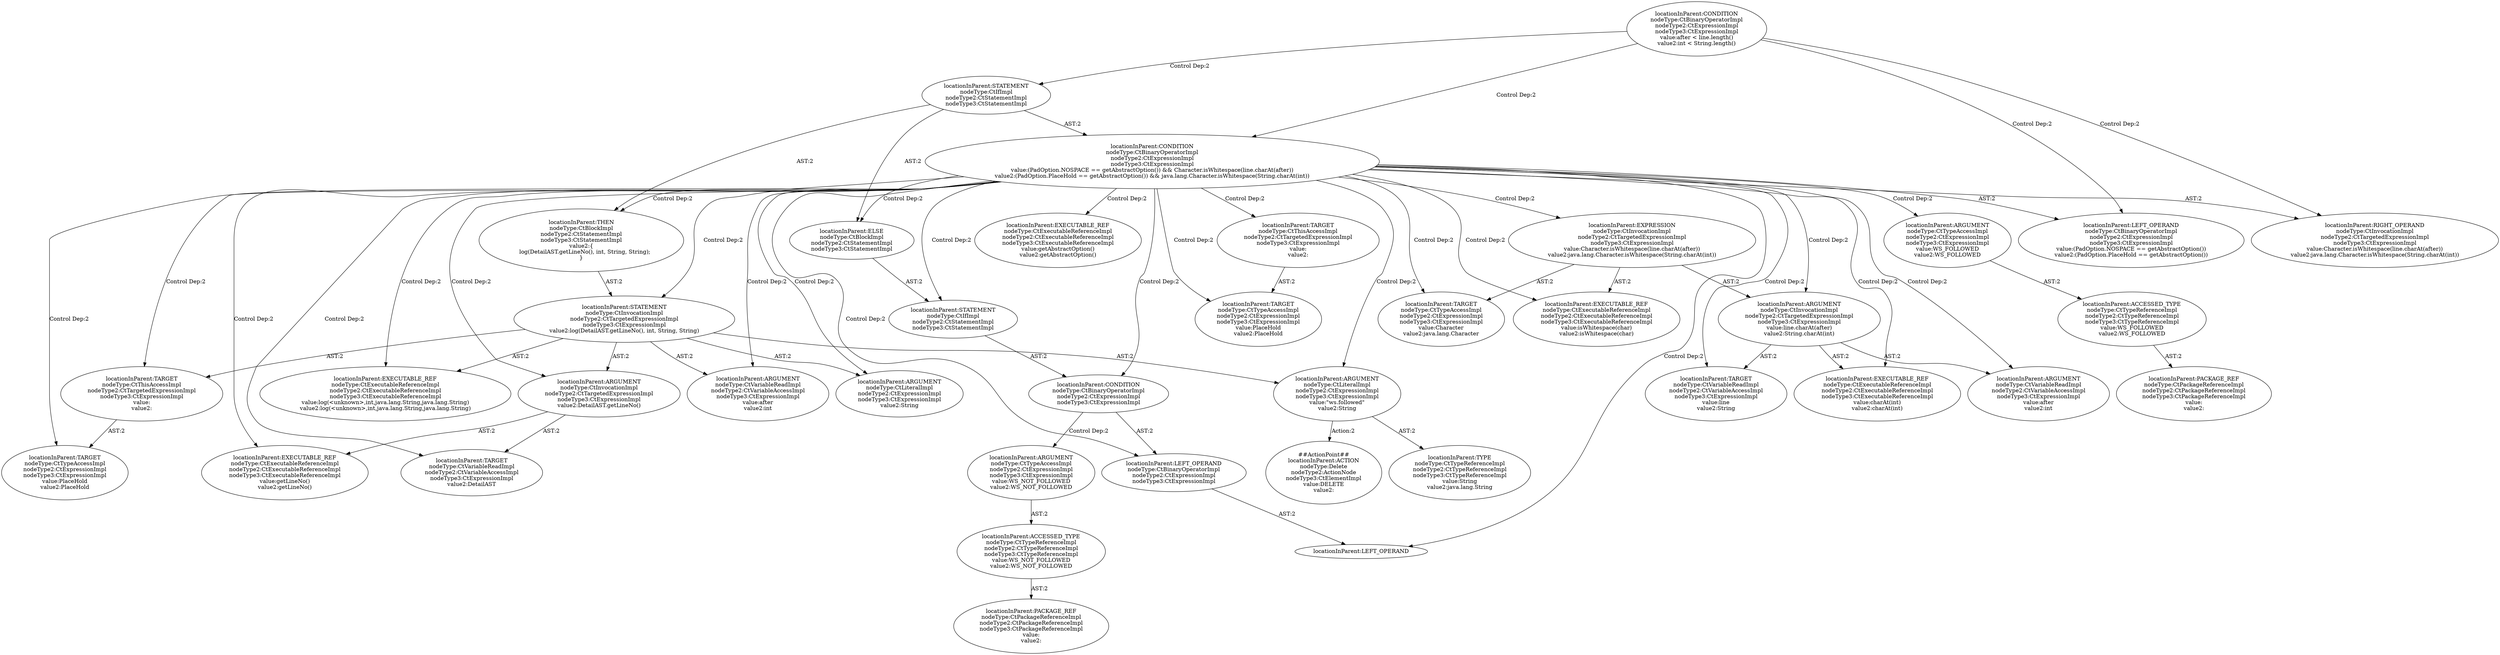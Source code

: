 digraph "Pattern" {
0 [label="##ActionPoint##
locationInParent:ACTION
nodeType:Delete
nodeType2:ActionNode
nodeType3:CtElementImpl
value:DELETE
value2:" shape=ellipse]
1 [label="locationInParent:ARGUMENT
nodeType:CtLiteralImpl
nodeType2:CtExpressionImpl
nodeType3:CtExpressionImpl
value:\"ws.followed\"
value2:String" shape=ellipse]
2 [label="locationInParent:CONDITION
nodeType:CtBinaryOperatorImpl
nodeType2:CtExpressionImpl
nodeType3:CtExpressionImpl
value:(PadOption.NOSPACE == getAbstractOption()) && Character.isWhitespace(line.charAt(after))
value2:(PadOption.PlaceHold == getAbstractOption()) && java.lang.Character.isWhitespace(String.charAt(int))" shape=ellipse]
3 [label="locationInParent:CONDITION
nodeType:CtBinaryOperatorImpl
nodeType2:CtExpressionImpl
nodeType3:CtExpressionImpl
value:after < line.length()
value2:int < String.length()" shape=ellipse]
4 [label="locationInParent:STATEMENT
nodeType:CtIfImpl
nodeType2:CtStatementImpl
nodeType3:CtStatementImpl" shape=ellipse]
5 [label="locationInParent:LEFT_OPERAND
nodeType:CtBinaryOperatorImpl
nodeType2:CtExpressionImpl
nodeType3:CtExpressionImpl
value:(PadOption.NOSPACE == getAbstractOption())
value2:(PadOption.PlaceHold == getAbstractOption())" shape=ellipse]
6 [label="locationInParent:RIGHT_OPERAND
nodeType:CtInvocationImpl
nodeType2:CtTargetedExpressionImpl
nodeType3:CtExpressionImpl
value:Character.isWhitespace(line.charAt(after))
value2:java.lang.Character.isWhitespace(String.charAt(int))" shape=ellipse]
7 [label="locationInParent:THEN
nodeType:CtBlockImpl
nodeType2:CtStatementImpl
nodeType3:CtStatementImpl
value2:\{
    log(DetailAST.getLineNo(), int, String, String);
\}" shape=ellipse]
8 [label="locationInParent:STATEMENT
nodeType:CtInvocationImpl
nodeType2:CtTargetedExpressionImpl
nodeType3:CtExpressionImpl
value2:log(DetailAST.getLineNo(), int, String, String)" shape=ellipse]
9 [label="locationInParent:EXECUTABLE_REF
nodeType:CtExecutableReferenceImpl
nodeType2:CtExecutableReferenceImpl
nodeType3:CtExecutableReferenceImpl
value:log(<unknown>,int,java.lang.String,java.lang.String)
value2:log(<unknown>,int,java.lang.String,java.lang.String)" shape=ellipse]
10 [label="locationInParent:TARGET
nodeType:CtThisAccessImpl
nodeType2:CtTargetedExpressionImpl
nodeType3:CtExpressionImpl
value:
value2:" shape=ellipse]
11 [label="locationInParent:TARGET
nodeType:CtTypeAccessImpl
nodeType2:CtExpressionImpl
nodeType3:CtExpressionImpl
value:PlaceHold
value2:PlaceHold" shape=ellipse]
12 [label="locationInParent:ARGUMENT
nodeType:CtInvocationImpl
nodeType2:CtTargetedExpressionImpl
nodeType3:CtExpressionImpl
value2:DetailAST.getLineNo()" shape=ellipse]
13 [label="locationInParent:EXECUTABLE_REF
nodeType:CtExecutableReferenceImpl
nodeType2:CtExecutableReferenceImpl
nodeType3:CtExecutableReferenceImpl
value:getLineNo()
value2:getLineNo()" shape=ellipse]
14 [label="locationInParent:TARGET
nodeType:CtVariableReadImpl
nodeType2:CtVariableAccessImpl
nodeType3:CtExpressionImpl
value2:DetailAST" shape=ellipse]
15 [label="locationInParent:ARGUMENT
nodeType:CtVariableReadImpl
nodeType2:CtVariableAccessImpl
nodeType3:CtExpressionImpl
value:after
value2:int" shape=ellipse]
16 [label="locationInParent:ARGUMENT
nodeType:CtLiteralImpl
nodeType2:CtExpressionImpl
nodeType3:CtExpressionImpl
value2:String" shape=ellipse]
17 [label="locationInParent:ELSE
nodeType:CtBlockImpl
nodeType2:CtStatementImpl
nodeType3:CtStatementImpl" shape=ellipse]
18 [label="locationInParent:STATEMENT
nodeType:CtIfImpl
nodeType2:CtStatementImpl
nodeType3:CtStatementImpl" shape=ellipse]
19 [label="locationInParent:CONDITION
nodeType:CtBinaryOperatorImpl
nodeType2:CtExpressionImpl
nodeType3:CtExpressionImpl" shape=ellipse]
20 [label="locationInParent:ARGUMENT
nodeType:CtTypeAccessImpl
nodeType2:CtExpressionImpl
nodeType3:CtExpressionImpl
value:WS_NOT_FOLLOWED
value2:WS_NOT_FOLLOWED" shape=ellipse]
21 [label="locationInParent:ACCESSED_TYPE
nodeType:CtTypeReferenceImpl
nodeType2:CtTypeReferenceImpl
nodeType3:CtTypeReferenceImpl
value:WS_NOT_FOLLOWED
value2:WS_NOT_FOLLOWED" shape=ellipse]
22 [label="locationInParent:PACKAGE_REF
nodeType:CtPackageReferenceImpl
nodeType2:CtPackageReferenceImpl
nodeType3:CtPackageReferenceImpl
value:
value2:" shape=ellipse]
23 [label="locationInParent:LEFT_OPERAND
nodeType:CtBinaryOperatorImpl
nodeType2:CtExpressionImpl
nodeType3:CtExpressionImpl" shape=ellipse]
24 [label="locationInParent:LEFT_OPERAND" shape=ellipse]
25 [label="locationInParent:EXECUTABLE_REF
nodeType:CtExecutableReferenceImpl
nodeType2:CtExecutableReferenceImpl
nodeType3:CtExecutableReferenceImpl
value:getAbstractOption()
value2:getAbstractOption()" shape=ellipse]
26 [label="locationInParent:TARGET
nodeType:CtThisAccessImpl
nodeType2:CtTargetedExpressionImpl
nodeType3:CtExpressionImpl
value:
value2:" shape=ellipse]
27 [label="locationInParent:TARGET
nodeType:CtTypeAccessImpl
nodeType2:CtExpressionImpl
nodeType3:CtExpressionImpl
value:PlaceHold
value2:PlaceHold" shape=ellipse]
28 [label="locationInParent:EXPRESSION
nodeType:CtInvocationImpl
nodeType2:CtTargetedExpressionImpl
nodeType3:CtExpressionImpl
value:Character.isWhitespace(line.charAt(after))
value2:java.lang.Character.isWhitespace(String.charAt(int))" shape=ellipse]
29 [label="locationInParent:EXECUTABLE_REF
nodeType:CtExecutableReferenceImpl
nodeType2:CtExecutableReferenceImpl
nodeType3:CtExecutableReferenceImpl
value:isWhitespace(char)
value2:isWhitespace(char)" shape=ellipse]
30 [label="locationInParent:TARGET
nodeType:CtTypeAccessImpl
nodeType2:CtExpressionImpl
nodeType3:CtExpressionImpl
value:Character
value2:java.lang.Character" shape=ellipse]
31 [label="locationInParent:ARGUMENT
nodeType:CtInvocationImpl
nodeType2:CtTargetedExpressionImpl
nodeType3:CtExpressionImpl
value:line.charAt(after)
value2:String.charAt(int)" shape=ellipse]
32 [label="locationInParent:EXECUTABLE_REF
nodeType:CtExecutableReferenceImpl
nodeType2:CtExecutableReferenceImpl
nodeType3:CtExecutableReferenceImpl
value:charAt(int)
value2:charAt(int)" shape=ellipse]
33 [label="locationInParent:TARGET
nodeType:CtVariableReadImpl
nodeType2:CtVariableAccessImpl
nodeType3:CtExpressionImpl
value:line
value2:String" shape=ellipse]
34 [label="locationInParent:ARGUMENT
nodeType:CtVariableReadImpl
nodeType2:CtVariableAccessImpl
nodeType3:CtExpressionImpl
value:after
value2:int" shape=ellipse]
35 [label="locationInParent:ARGUMENT
nodeType:CtTypeAccessImpl
nodeType2:CtExpressionImpl
nodeType3:CtExpressionImpl
value:WS_FOLLOWED
value2:WS_FOLLOWED" shape=ellipse]
36 [label="locationInParent:ACCESSED_TYPE
nodeType:CtTypeReferenceImpl
nodeType2:CtTypeReferenceImpl
nodeType3:CtTypeReferenceImpl
value:WS_FOLLOWED
value2:WS_FOLLOWED" shape=ellipse]
37 [label="locationInParent:PACKAGE_REF
nodeType:CtPackageReferenceImpl
nodeType2:CtPackageReferenceImpl
nodeType3:CtPackageReferenceImpl
value:
value2:" shape=ellipse]
38 [label="locationInParent:TYPE
nodeType:CtTypeReferenceImpl
nodeType2:CtTypeReferenceImpl
nodeType3:CtTypeReferenceImpl
value:String
value2:java.lang.String" shape=ellipse]
1 -> 0 [label="Action:2"];
1 -> 38 [label="AST:2"];
2 -> 1 [label="Control Dep:2"];
2 -> 5 [label="AST:2"];
2 -> 6 [label="AST:2"];
2 -> 7 [label="Control Dep:2"];
2 -> 8 [label="Control Dep:2"];
2 -> 9 [label="Control Dep:2"];
2 -> 10 [label="Control Dep:2"];
2 -> 11 [label="Control Dep:2"];
2 -> 12 [label="Control Dep:2"];
2 -> 13 [label="Control Dep:2"];
2 -> 14 [label="Control Dep:2"];
2 -> 15 [label="Control Dep:2"];
2 -> 16 [label="Control Dep:2"];
2 -> 17 [label="Control Dep:2"];
2 -> 18 [label="Control Dep:2"];
2 -> 19 [label="Control Dep:2"];
2 -> 23 [label="Control Dep:2"];
2 -> 24 [label="Control Dep:2"];
2 -> 25 [label="Control Dep:2"];
2 -> 26 [label="Control Dep:2"];
2 -> 27 [label="Control Dep:2"];
2 -> 28 [label="Control Dep:2"];
2 -> 29 [label="Control Dep:2"];
2 -> 30 [label="Control Dep:2"];
2 -> 31 [label="Control Dep:2"];
2 -> 32 [label="Control Dep:2"];
2 -> 33 [label="Control Dep:2"];
2 -> 34 [label="Control Dep:2"];
2 -> 35 [label="Control Dep:2"];
3 -> 2 [label="Control Dep:2"];
3 -> 4 [label="Control Dep:2"];
3 -> 5 [label="Control Dep:2"];
3 -> 6 [label="Control Dep:2"];
4 -> 2 [label="AST:2"];
4 -> 7 [label="AST:2"];
4 -> 17 [label="AST:2"];
7 -> 8 [label="AST:2"];
8 -> 1 [label="AST:2"];
8 -> 10 [label="AST:2"];
8 -> 9 [label="AST:2"];
8 -> 12 [label="AST:2"];
8 -> 15 [label="AST:2"];
8 -> 16 [label="AST:2"];
10 -> 11 [label="AST:2"];
12 -> 14 [label="AST:2"];
12 -> 13 [label="AST:2"];
17 -> 18 [label="AST:2"];
18 -> 19 [label="AST:2"];
19 -> 23 [label="AST:2"];
19 -> 20 [label="Control Dep:2"];
20 -> 21 [label="AST:2"];
21 -> 22 [label="AST:2"];
23 -> 24 [label="AST:2"];
26 -> 27 [label="AST:2"];
28 -> 30 [label="AST:2"];
28 -> 29 [label="AST:2"];
28 -> 31 [label="AST:2"];
31 -> 33 [label="AST:2"];
31 -> 32 [label="AST:2"];
31 -> 34 [label="AST:2"];
35 -> 36 [label="AST:2"];
36 -> 37 [label="AST:2"];
}